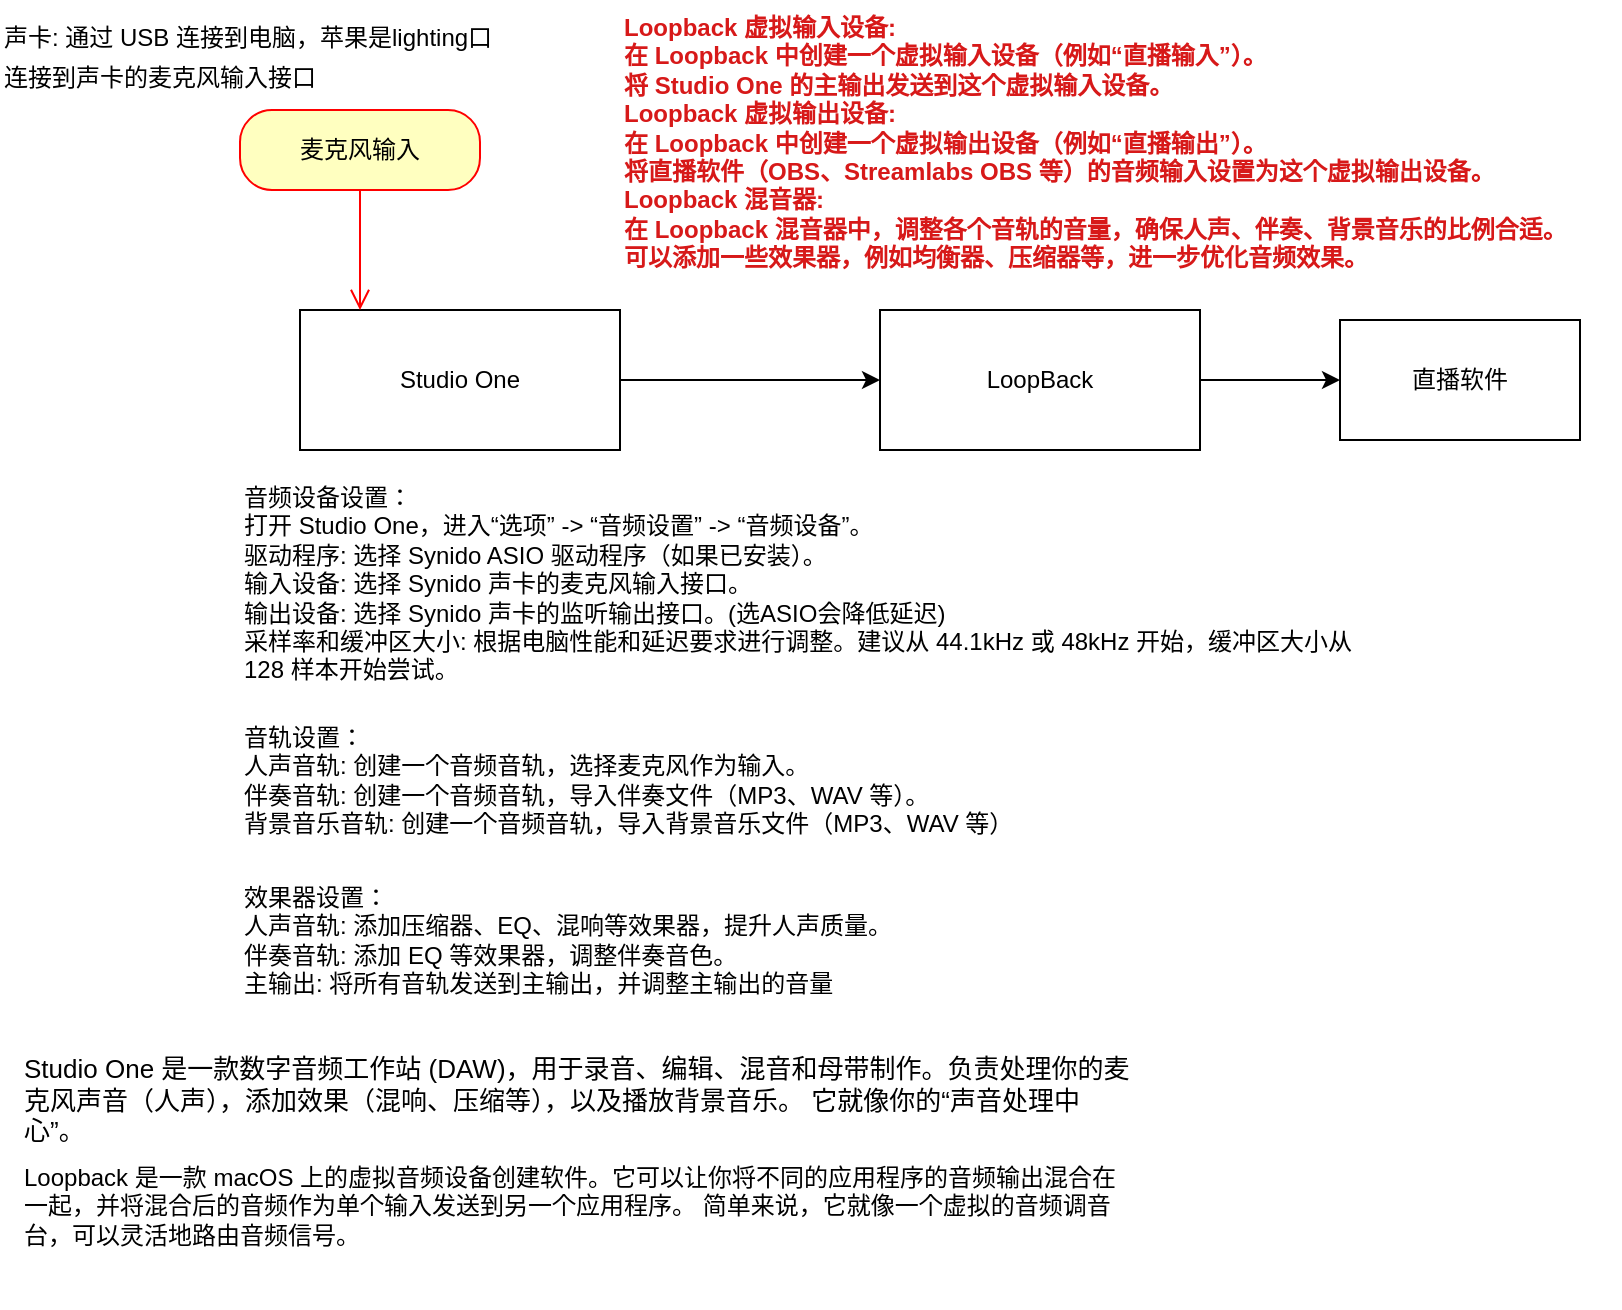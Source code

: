 <mxfile version="26.2.14">
  <diagram name="第 1 页" id="ez0tuMwPaUk3fe16kJSy">
    <mxGraphModel dx="1042" dy="535" grid="1" gridSize="10" guides="1" tooltips="1" connect="1" arrows="1" fold="1" page="1" pageScale="1" pageWidth="827" pageHeight="1169" math="0" shadow="0">
      <root>
        <mxCell id="0" />
        <mxCell id="1" parent="0" />
        <mxCell id="fDkPUPrDeX1091wnxDDi-9" style="edgeStyle=orthogonalEdgeStyle;rounded=0;orthogonalLoop=1;jettySize=auto;html=1;exitX=1;exitY=0.5;exitDx=0;exitDy=0;entryX=0;entryY=0.5;entryDx=0;entryDy=0;" edge="1" parent="1" source="fDkPUPrDeX1091wnxDDi-1" target="fDkPUPrDeX1091wnxDDi-3">
          <mxGeometry relative="1" as="geometry" />
        </mxCell>
        <mxCell id="fDkPUPrDeX1091wnxDDi-1" value="Studio One" style="rounded=0;whiteSpace=wrap;html=1;" vertex="1" parent="1">
          <mxGeometry x="160" y="170" width="160" height="70" as="geometry" />
        </mxCell>
        <mxCell id="fDkPUPrDeX1091wnxDDi-28" style="edgeStyle=orthogonalEdgeStyle;rounded=0;orthogonalLoop=1;jettySize=auto;html=1;entryX=0;entryY=0.5;entryDx=0;entryDy=0;" edge="1" parent="1" source="fDkPUPrDeX1091wnxDDi-3" target="fDkPUPrDeX1091wnxDDi-27">
          <mxGeometry relative="1" as="geometry" />
        </mxCell>
        <mxCell id="fDkPUPrDeX1091wnxDDi-3" value="LoopBack" style="rounded=0;whiteSpace=wrap;html=1;" vertex="1" parent="1">
          <mxGeometry x="450" y="170" width="160" height="70" as="geometry" />
        </mxCell>
        <mxCell id="fDkPUPrDeX1091wnxDDi-6" value="Loopback 是一款 macOS 上的虚拟音频设备创建软件。它可以让你将不同的应用程序的音频输出混合在一起，并将混合后的音频作为单个输入发送到另一个应用程序。 简单来说，它就像一个虚拟的音频调音台，可以灵活地路由音频信号。&#xa;&#xa;" style="text;whiteSpace=wrap;" vertex="1" parent="1">
          <mxGeometry x="20" y="590" width="560" height="70" as="geometry" />
        </mxCell>
        <mxCell id="fDkPUPrDeX1091wnxDDi-7" value="Studio One 是一款数字音频工作站 (DAW)，用于录音、编辑、混音和母带制作。负责处理你的麦克风声音（人声），添加效果（混响、压缩等），以及播放背景音乐。 它就像你的“声音处理中心”。" style="text;whiteSpace=wrap;fontSize=13;" vertex="1" parent="1">
          <mxGeometry x="20" y="535" width="560" height="50" as="geometry" />
        </mxCell>
        <mxCell id="fDkPUPrDeX1091wnxDDi-8" style="edgeStyle=orthogonalEdgeStyle;rounded=0;orthogonalLoop=1;jettySize=auto;html=1;exitX=0.5;exitY=1;exitDx=0;exitDy=0;" edge="1" parent="1" source="fDkPUPrDeX1091wnxDDi-1" target="fDkPUPrDeX1091wnxDDi-1">
          <mxGeometry relative="1" as="geometry" />
        </mxCell>
        <mxCell id="fDkPUPrDeX1091wnxDDi-15" value="麦克风输入" style="rounded=1;whiteSpace=wrap;html=1;arcSize=40;fontColor=#000000;fillColor=#ffffc0;strokeColor=#ff0000;" vertex="1" parent="1">
          <mxGeometry x="130" y="70" width="120" height="40" as="geometry" />
        </mxCell>
        <mxCell id="fDkPUPrDeX1091wnxDDi-16" value="" style="edgeStyle=orthogonalEdgeStyle;html=1;verticalAlign=bottom;endArrow=open;endSize=8;strokeColor=#ff0000;rounded=0;" edge="1" source="fDkPUPrDeX1091wnxDDi-15" parent="1">
          <mxGeometry relative="1" as="geometry">
            <mxPoint x="190" y="170" as="targetPoint" />
          </mxGeometry>
        </mxCell>
        <mxCell id="fDkPUPrDeX1091wnxDDi-19" value="连接到声卡的麦克风输入接口" style="text;whiteSpace=wrap;" vertex="1" parent="1">
          <mxGeometry x="10" y="40" width="190" height="40" as="geometry" />
        </mxCell>
        <mxCell id="fDkPUPrDeX1091wnxDDi-21" value="声卡: 通过 USB 连接到电脑，苹果是lighting口" style="text;whiteSpace=wrap;" vertex="1" parent="1">
          <mxGeometry x="10" y="20" width="300" height="40" as="geometry" />
        </mxCell>
        <mxCell id="fDkPUPrDeX1091wnxDDi-22" value="音频设备设置：&#xa;打开 Studio One，进入“选项” -&gt; “音频设置” -&gt; “音频设备”。&#xa;驱动程序: 选择 Synido ASIO 驱动程序（如果已安装）。&#xa;输入设备: 选择 Synido 声卡的麦克风输入接口。&#xa;输出设备: 选择 Synido 声卡的监听输出接口。(选ASIO会降低延迟)&#xa;采样率和缓冲区大小: 根据电脑性能和延迟要求进行调整。建议从 44.1kHz 或 48kHz 开始，缓冲区大小从 128 样本开始尝试。" style="text;whiteSpace=wrap;" vertex="1" parent="1">
          <mxGeometry x="130" y="250" width="560" height="120" as="geometry" />
        </mxCell>
        <mxCell id="fDkPUPrDeX1091wnxDDi-24" value="音轨设置：&#xa;人声音轨: 创建一个音频音轨，选择麦克风作为输入。&#xa;伴奏音轨: 创建一个音频音轨，导入伴奏文件（MP3、WAV 等）。&#xa;背景音乐音轨: 创建一个音频音轨，导入背景音乐文件（MP3、WAV 等）" style="text;whiteSpace=wrap;" vertex="1" parent="1">
          <mxGeometry x="130" y="370" width="420" height="80" as="geometry" />
        </mxCell>
        <mxCell id="fDkPUPrDeX1091wnxDDi-25" value="效果器设置：&#xa;人声音轨: 添加压缩器、EQ、混响等效果器，提升人声质量。&#xa;伴奏音轨: 添加 EQ 等效果器，调整伴奏音色。&#xa;主输出: 将所有音轨发送到主输出，并调整主输出的音量" style="text;whiteSpace=wrap;" vertex="1" parent="1">
          <mxGeometry x="130" y="450" width="360" height="80" as="geometry" />
        </mxCell>
        <mxCell id="fDkPUPrDeX1091wnxDDi-26" value="Loopback 虚拟输入设备:&#xa;在 Loopback 中创建一个虚拟输入设备（例如“直播输入”）。&#xa;将 Studio One 的主输出发送到这个虚拟输入设备。&#xa;Loopback 虚拟输出设备:&#xa;在 Loopback 中创建一个虚拟输出设备（例如“直播输出”）。&#xa;将直播软件（OBS、Streamlabs OBS 等）的音频输入设置为这个虚拟输出设备。&#xa;Loopback 混音器:&#xa;在 Loopback 混音器中，调整各个音轨的音量，确保人声、伴奏、背景音乐的比例合适。&#xa;可以添加一些效果器，例如均衡器、压缩器等，进一步优化音频效果。" style="text;whiteSpace=wrap;fontColor=light-dark(#d71919, #ededed);fontStyle=1" vertex="1" parent="1">
          <mxGeometry x="320" y="15" width="500" height="150" as="geometry" />
        </mxCell>
        <mxCell id="fDkPUPrDeX1091wnxDDi-27" value="直播软件" style="rounded=0;whiteSpace=wrap;html=1;" vertex="1" parent="1">
          <mxGeometry x="680" y="175" width="120" height="60" as="geometry" />
        </mxCell>
      </root>
    </mxGraphModel>
  </diagram>
</mxfile>

